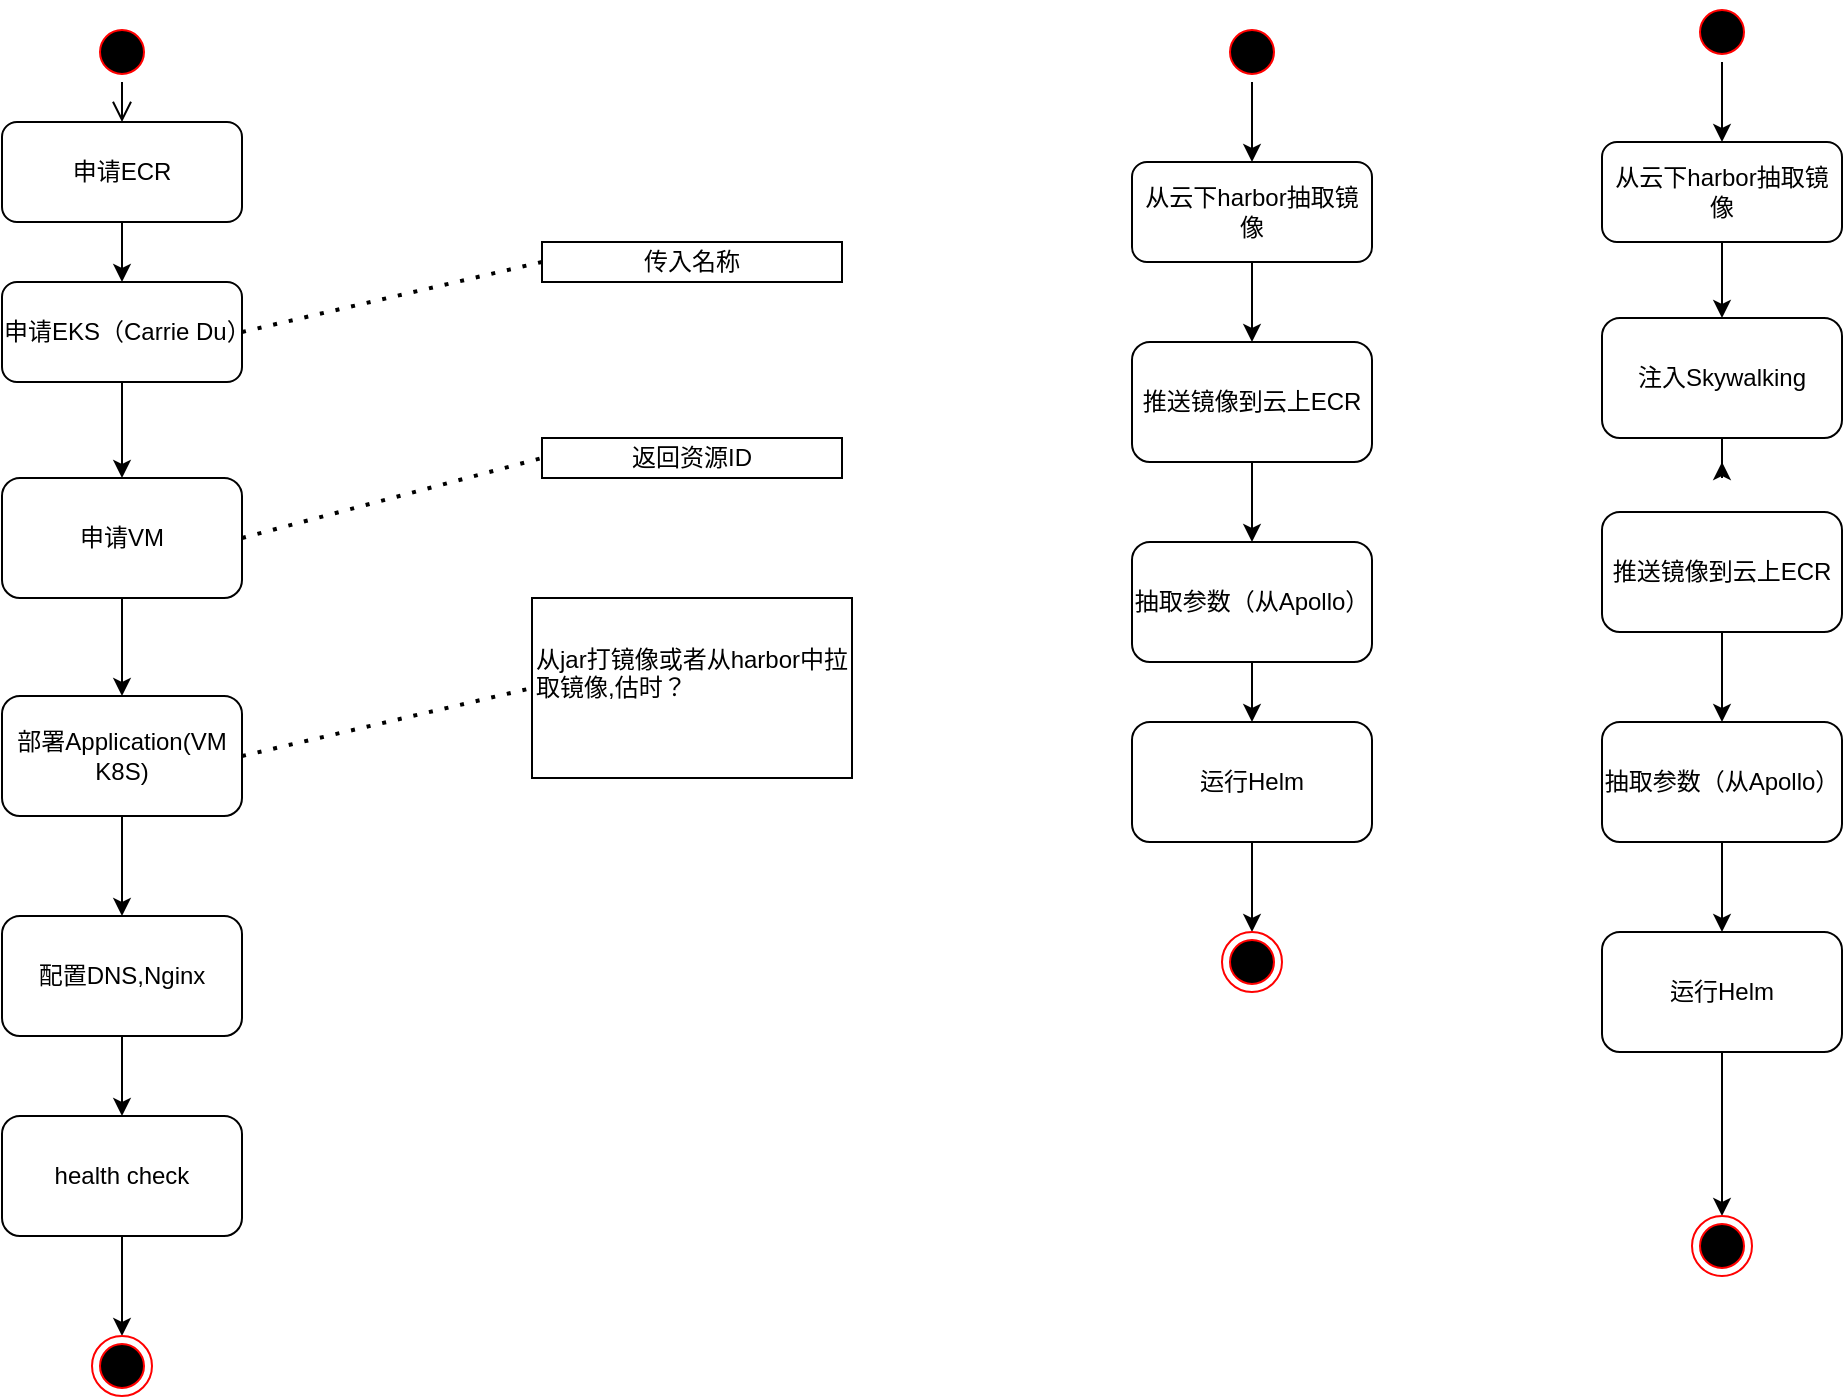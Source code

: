 <mxfile version="13.8.1" type="github">
  <diagram id="BMevfkKDMSV5yCwqt1LY" name="Page-1">
    <mxGraphModel dx="1094" dy="763" grid="1" gridSize="10" guides="1" tooltips="1" connect="1" arrows="1" fold="1" page="1" pageScale="1" pageWidth="1920" pageHeight="1200" math="0" shadow="0">
      <root>
        <mxCell id="0" />
        <mxCell id="1" parent="0" />
        <mxCell id="pzT-h00lOB3pdJxOEtcz-1" value="" style="ellipse;html=1;shape=startState;fillColor=#000000;strokeColor=#ff0000;" parent="1" vertex="1">
          <mxGeometry x="145" y="70" width="30" height="30" as="geometry" />
        </mxCell>
        <mxCell id="pzT-h00lOB3pdJxOEtcz-2" value="" style="edgeStyle=orthogonalEdgeStyle;html=1;verticalAlign=bottom;endArrow=open;endSize=8;entryX=0.5;entryY=0;entryDx=0;entryDy=0;" parent="1" source="pzT-h00lOB3pdJxOEtcz-1" target="CKKBYsWl8Wb_sM6-ShsY-4" edge="1">
          <mxGeometry relative="1" as="geometry">
            <mxPoint x="115" y="220" as="targetPoint" />
          </mxGeometry>
        </mxCell>
        <mxCell id="pzT-h00lOB3pdJxOEtcz-5" value="" style="edgeStyle=orthogonalEdgeStyle;rounded=0;orthogonalLoop=1;jettySize=auto;html=1;" parent="1" source="pzT-h00lOB3pdJxOEtcz-3" target="pzT-h00lOB3pdJxOEtcz-4" edge="1">
          <mxGeometry relative="1" as="geometry" />
        </mxCell>
        <mxCell id="pzT-h00lOB3pdJxOEtcz-3" value="&lt;div&gt;申请EKS（Carrie Du）&lt;/div&gt;" style="rounded=1;whiteSpace=wrap;html=1;" parent="1" vertex="1">
          <mxGeometry x="100" y="200" width="120" height="50" as="geometry" />
        </mxCell>
        <mxCell id="pzT-h00lOB3pdJxOEtcz-7" value="" style="edgeStyle=orthogonalEdgeStyle;rounded=0;orthogonalLoop=1;jettySize=auto;html=1;entryX=0.5;entryY=0;entryDx=0;entryDy=0;" parent="1" source="pzT-h00lOB3pdJxOEtcz-4" target="pzT-h00lOB3pdJxOEtcz-8" edge="1">
          <mxGeometry relative="1" as="geometry" />
        </mxCell>
        <mxCell id="pzT-h00lOB3pdJxOEtcz-4" value="&lt;div&gt;申请VM&lt;/div&gt;" style="whiteSpace=wrap;html=1;rounded=1;" parent="1" vertex="1">
          <mxGeometry x="100" y="298" width="120" height="60" as="geometry" />
        </mxCell>
        <mxCell id="pzT-h00lOB3pdJxOEtcz-9" value="" style="edgeStyle=orthogonalEdgeStyle;rounded=0;orthogonalLoop=1;jettySize=auto;html=1;entryX=0.5;entryY=0;entryDx=0;entryDy=0;exitX=0.5;exitY=1;exitDx=0;exitDy=0;" parent="1" source="pzT-h00lOB3pdJxOEtcz-6" target="pzT-h00lOB3pdJxOEtcz-10" edge="1">
          <mxGeometry relative="1" as="geometry" />
        </mxCell>
        <mxCell id="pzT-h00lOB3pdJxOEtcz-6" value="配置DNS,Nginx" style="whiteSpace=wrap;html=1;rounded=1;" parent="1" vertex="1">
          <mxGeometry x="100" y="517" width="120" height="60" as="geometry" />
        </mxCell>
        <mxCell id="pzT-h00lOB3pdJxOEtcz-11" value="" style="edgeStyle=orthogonalEdgeStyle;rounded=0;orthogonalLoop=1;jettySize=auto;html=1;" parent="1" source="pzT-h00lOB3pdJxOEtcz-8" target="pzT-h00lOB3pdJxOEtcz-6" edge="1">
          <mxGeometry relative="1" as="geometry" />
        </mxCell>
        <mxCell id="pzT-h00lOB3pdJxOEtcz-8" value="&lt;div&gt;部署Application(VM K8S)&lt;/div&gt;" style="whiteSpace=wrap;html=1;rounded=1;" parent="1" vertex="1">
          <mxGeometry x="100" y="407" width="120" height="60" as="geometry" />
        </mxCell>
        <mxCell id="pzT-h00lOB3pdJxOEtcz-13" style="edgeStyle=orthogonalEdgeStyle;rounded=0;orthogonalLoop=1;jettySize=auto;html=1;exitX=0.5;exitY=1;exitDx=0;exitDy=0;entryX=0.5;entryY=0;entryDx=0;entryDy=0;" parent="1" source="pzT-h00lOB3pdJxOEtcz-10" target="pzT-h00lOB3pdJxOEtcz-12" edge="1">
          <mxGeometry relative="1" as="geometry" />
        </mxCell>
        <mxCell id="pzT-h00lOB3pdJxOEtcz-10" value="health check" style="whiteSpace=wrap;html=1;rounded=1;" parent="1" vertex="1">
          <mxGeometry x="100" y="617" width="120" height="60" as="geometry" />
        </mxCell>
        <mxCell id="pzT-h00lOB3pdJxOEtcz-12" value="" style="ellipse;html=1;shape=endState;fillColor=#000000;strokeColor=#ff0000;" parent="1" vertex="1">
          <mxGeometry x="145" y="727" width="30" height="30" as="geometry" />
        </mxCell>
        <mxCell id="pzT-h00lOB3pdJxOEtcz-17" value="返回资源ID" style="text;html=1;align=center;verticalAlign=middle;whiteSpace=wrap;rounded=0;sketch=0;strokeColor=#000000;" parent="1" vertex="1">
          <mxGeometry x="370" y="278" width="150" height="20" as="geometry" />
        </mxCell>
        <mxCell id="pzT-h00lOB3pdJxOEtcz-18" value="" style="endArrow=none;dashed=1;html=1;dashPattern=1 3;strokeWidth=2;entryX=0;entryY=0.5;entryDx=0;entryDy=0;exitX=1;exitY=0.5;exitDx=0;exitDy=0;" parent="1" source="pzT-h00lOB3pdJxOEtcz-4" target="pzT-h00lOB3pdJxOEtcz-17" edge="1">
          <mxGeometry width="50" height="50" relative="1" as="geometry">
            <mxPoint x="430" y="500" as="sourcePoint" />
            <mxPoint x="480" y="450" as="targetPoint" />
          </mxGeometry>
        </mxCell>
        <mxCell id="CKKBYsWl8Wb_sM6-ShsY-1" value="" style="endArrow=none;dashed=1;html=1;dashPattern=1 3;strokeWidth=2;entryX=0;entryY=0.5;entryDx=0;entryDy=0;exitX=1;exitY=0.5;exitDx=0;exitDy=0;" edge="1" parent="1" source="pzT-h00lOB3pdJxOEtcz-3" target="CKKBYsWl8Wb_sM6-ShsY-6">
          <mxGeometry width="50" height="50" relative="1" as="geometry">
            <mxPoint x="220" y="328" as="sourcePoint" />
            <mxPoint x="330" y="295" as="targetPoint" />
          </mxGeometry>
        </mxCell>
        <mxCell id="CKKBYsWl8Wb_sM6-ShsY-2" value="&lt;div align=&quot;left&quot;&gt;从jar打镜像或者从harbor中拉取镜像,估时？&lt;/div&gt;&lt;div align=&quot;left&quot;&gt;&lt;br&gt;&lt;/div&gt;" style="text;html=1;align=left;verticalAlign=middle;whiteSpace=wrap;rounded=0;sketch=0;strokeColor=#000000;" vertex="1" parent="1">
          <mxGeometry x="365" y="358" width="160" height="90" as="geometry" />
        </mxCell>
        <mxCell id="CKKBYsWl8Wb_sM6-ShsY-3" value="" style="endArrow=none;dashed=1;html=1;dashPattern=1 3;strokeWidth=2;entryX=0;entryY=0.5;entryDx=0;entryDy=0;exitX=1;exitY=0.5;exitDx=0;exitDy=0;" edge="1" parent="1" source="pzT-h00lOB3pdJxOEtcz-8" target="CKKBYsWl8Wb_sM6-ShsY-2">
          <mxGeometry width="50" height="50" relative="1" as="geometry">
            <mxPoint x="220" y="328" as="sourcePoint" />
            <mxPoint x="370" y="270" as="targetPoint" />
          </mxGeometry>
        </mxCell>
        <mxCell id="CKKBYsWl8Wb_sM6-ShsY-5" style="edgeStyle=orthogonalEdgeStyle;rounded=0;orthogonalLoop=1;jettySize=auto;html=1;exitX=0.5;exitY=1;exitDx=0;exitDy=0;entryX=0.5;entryY=0;entryDx=0;entryDy=0;strokeColor=#000000;" edge="1" parent="1" source="CKKBYsWl8Wb_sM6-ShsY-4" target="pzT-h00lOB3pdJxOEtcz-3">
          <mxGeometry relative="1" as="geometry" />
        </mxCell>
        <mxCell id="CKKBYsWl8Wb_sM6-ShsY-4" value="申请ECR" style="rounded=1;whiteSpace=wrap;html=1;" vertex="1" parent="1">
          <mxGeometry x="100" y="120" width="120" height="50" as="geometry" />
        </mxCell>
        <mxCell id="CKKBYsWl8Wb_sM6-ShsY-6" value="传入名称" style="text;html=1;align=center;verticalAlign=middle;whiteSpace=wrap;rounded=0;sketch=0;strokeColor=#000000;" vertex="1" parent="1">
          <mxGeometry x="370" y="180" width="150" height="20" as="geometry" />
        </mxCell>
        <mxCell id="CKKBYsWl8Wb_sM6-ShsY-7" value="" style="ellipse;html=1;shape=startState;fillColor=#000000;strokeColor=#ff0000;" vertex="1" parent="1">
          <mxGeometry x="710" y="70" width="30" height="30" as="geometry" />
        </mxCell>
        <mxCell id="CKKBYsWl8Wb_sM6-ShsY-9" value="" style="edgeStyle=orthogonalEdgeStyle;rounded=0;orthogonalLoop=1;jettySize=auto;html=1;strokeColor=#000000;exitX=0.5;exitY=1;exitDx=0;exitDy=0;entryX=0.5;entryY=0;entryDx=0;entryDy=0;" edge="1" parent="1" source="CKKBYsWl8Wb_sM6-ShsY-7" target="CKKBYsWl8Wb_sM6-ShsY-8">
          <mxGeometry relative="1" as="geometry">
            <mxPoint x="830" y="100" as="targetPoint" />
          </mxGeometry>
        </mxCell>
        <mxCell id="CKKBYsWl8Wb_sM6-ShsY-11" value="" style="edgeStyle=orthogonalEdgeStyle;rounded=0;orthogonalLoop=1;jettySize=auto;html=1;strokeColor=#000000;" edge="1" parent="1" source="CKKBYsWl8Wb_sM6-ShsY-8" target="CKKBYsWl8Wb_sM6-ShsY-10">
          <mxGeometry relative="1" as="geometry" />
        </mxCell>
        <mxCell id="CKKBYsWl8Wb_sM6-ShsY-8" value="从云下harbor抽取镜像" style="rounded=1;whiteSpace=wrap;html=1;" vertex="1" parent="1">
          <mxGeometry x="665" y="140" width="120" height="50" as="geometry" />
        </mxCell>
        <mxCell id="CKKBYsWl8Wb_sM6-ShsY-13" value="" style="edgeStyle=orthogonalEdgeStyle;rounded=0;orthogonalLoop=1;jettySize=auto;html=1;strokeColor=#000000;" edge="1" parent="1" source="CKKBYsWl8Wb_sM6-ShsY-10" target="CKKBYsWl8Wb_sM6-ShsY-12">
          <mxGeometry relative="1" as="geometry" />
        </mxCell>
        <mxCell id="CKKBYsWl8Wb_sM6-ShsY-10" value="推送镜像到云上ECR" style="whiteSpace=wrap;html=1;rounded=1;" vertex="1" parent="1">
          <mxGeometry x="665" y="230" width="120" height="60" as="geometry" />
        </mxCell>
        <mxCell id="CKKBYsWl8Wb_sM6-ShsY-15" value="" style="edgeStyle=orthogonalEdgeStyle;rounded=0;orthogonalLoop=1;jettySize=auto;html=1;strokeColor=#000000;" edge="1" parent="1" source="CKKBYsWl8Wb_sM6-ShsY-12" target="CKKBYsWl8Wb_sM6-ShsY-14">
          <mxGeometry relative="1" as="geometry" />
        </mxCell>
        <mxCell id="CKKBYsWl8Wb_sM6-ShsY-12" value="抽取参数（从Apollo）" style="whiteSpace=wrap;html=1;rounded=1;" vertex="1" parent="1">
          <mxGeometry x="665" y="330" width="120" height="60" as="geometry" />
        </mxCell>
        <mxCell id="CKKBYsWl8Wb_sM6-ShsY-18" style="edgeStyle=orthogonalEdgeStyle;rounded=0;orthogonalLoop=1;jettySize=auto;html=1;exitX=0.5;exitY=1;exitDx=0;exitDy=0;entryX=0.5;entryY=0;entryDx=0;entryDy=0;strokeColor=#000000;" edge="1" parent="1" source="CKKBYsWl8Wb_sM6-ShsY-14" target="CKKBYsWl8Wb_sM6-ShsY-16">
          <mxGeometry relative="1" as="geometry" />
        </mxCell>
        <mxCell id="CKKBYsWl8Wb_sM6-ShsY-14" value="运行Helm" style="whiteSpace=wrap;html=1;rounded=1;" vertex="1" parent="1">
          <mxGeometry x="665" y="420" width="120" height="60" as="geometry" />
        </mxCell>
        <mxCell id="CKKBYsWl8Wb_sM6-ShsY-16" value="" style="ellipse;html=1;shape=endState;fillColor=#000000;strokeColor=#ff0000;" vertex="1" parent="1">
          <mxGeometry x="710" y="525" width="30" height="30" as="geometry" />
        </mxCell>
        <mxCell id="CKKBYsWl8Wb_sM6-ShsY-19" value="" style="ellipse;html=1;shape=startState;fillColor=#000000;strokeColor=#ff0000;" vertex="1" parent="1">
          <mxGeometry x="945" y="60" width="30" height="30" as="geometry" />
        </mxCell>
        <mxCell id="CKKBYsWl8Wb_sM6-ShsY-20" value="" style="edgeStyle=orthogonalEdgeStyle;rounded=0;orthogonalLoop=1;jettySize=auto;html=1;strokeColor=#000000;exitX=0.5;exitY=1;exitDx=0;exitDy=0;entryX=0.5;entryY=0;entryDx=0;entryDy=0;" edge="1" parent="1" source="CKKBYsWl8Wb_sM6-ShsY-19" target="CKKBYsWl8Wb_sM6-ShsY-22">
          <mxGeometry relative="1" as="geometry">
            <mxPoint x="1065" y="90" as="targetPoint" />
          </mxGeometry>
        </mxCell>
        <mxCell id="CKKBYsWl8Wb_sM6-ShsY-21" value="" style="edgeStyle=orthogonalEdgeStyle;rounded=0;orthogonalLoop=1;jettySize=auto;html=1;strokeColor=#000000;entryX=0.5;entryY=0;entryDx=0;entryDy=0;" edge="1" parent="1" source="CKKBYsWl8Wb_sM6-ShsY-22" target="CKKBYsWl8Wb_sM6-ShsY-30">
          <mxGeometry relative="1" as="geometry">
            <mxPoint x="960" y="210" as="targetPoint" />
          </mxGeometry>
        </mxCell>
        <mxCell id="CKKBYsWl8Wb_sM6-ShsY-22" value="从云下harbor抽取镜像" style="rounded=1;whiteSpace=wrap;html=1;" vertex="1" parent="1">
          <mxGeometry x="900" y="130" width="120" height="50" as="geometry" />
        </mxCell>
        <mxCell id="CKKBYsWl8Wb_sM6-ShsY-23" value="" style="edgeStyle=orthogonalEdgeStyle;rounded=0;orthogonalLoop=1;jettySize=auto;html=1;strokeColor=#000000;" edge="1" parent="1" source="CKKBYsWl8Wb_sM6-ShsY-24" target="CKKBYsWl8Wb_sM6-ShsY-26">
          <mxGeometry relative="1" as="geometry" />
        </mxCell>
        <mxCell id="CKKBYsWl8Wb_sM6-ShsY-24" value="推送镜像到云上ECR" style="whiteSpace=wrap;html=1;rounded=1;" vertex="1" parent="1">
          <mxGeometry x="900" y="315" width="120" height="60" as="geometry" />
        </mxCell>
        <mxCell id="CKKBYsWl8Wb_sM6-ShsY-25" value="" style="edgeStyle=orthogonalEdgeStyle;rounded=0;orthogonalLoop=1;jettySize=auto;html=1;strokeColor=#000000;" edge="1" parent="1" source="CKKBYsWl8Wb_sM6-ShsY-26" target="CKKBYsWl8Wb_sM6-ShsY-28">
          <mxGeometry relative="1" as="geometry" />
        </mxCell>
        <mxCell id="CKKBYsWl8Wb_sM6-ShsY-26" value="抽取参数（从Apollo）" style="whiteSpace=wrap;html=1;rounded=1;" vertex="1" parent="1">
          <mxGeometry x="900" y="420" width="120" height="60" as="geometry" />
        </mxCell>
        <mxCell id="CKKBYsWl8Wb_sM6-ShsY-27" style="edgeStyle=orthogonalEdgeStyle;rounded=0;orthogonalLoop=1;jettySize=auto;html=1;exitX=0.5;exitY=1;exitDx=0;exitDy=0;entryX=0.5;entryY=0;entryDx=0;entryDy=0;strokeColor=#000000;" edge="1" parent="1" source="CKKBYsWl8Wb_sM6-ShsY-28" target="CKKBYsWl8Wb_sM6-ShsY-29">
          <mxGeometry relative="1" as="geometry" />
        </mxCell>
        <mxCell id="CKKBYsWl8Wb_sM6-ShsY-28" value="运行Helm" style="whiteSpace=wrap;html=1;rounded=1;" vertex="1" parent="1">
          <mxGeometry x="900" y="525" width="120" height="60" as="geometry" />
        </mxCell>
        <mxCell id="CKKBYsWl8Wb_sM6-ShsY-29" value="" style="ellipse;html=1;shape=endState;fillColor=#000000;strokeColor=#ff0000;" vertex="1" parent="1">
          <mxGeometry x="945" y="667" width="30" height="30" as="geometry" />
        </mxCell>
        <mxCell id="CKKBYsWl8Wb_sM6-ShsY-31" value="" style="edgeStyle=orthogonalEdgeStyle;rounded=0;orthogonalLoop=1;jettySize=auto;html=1;strokeColor=#000000;" edge="1" parent="1" source="CKKBYsWl8Wb_sM6-ShsY-30">
          <mxGeometry relative="1" as="geometry">
            <mxPoint x="960" y="290" as="targetPoint" />
          </mxGeometry>
        </mxCell>
        <mxCell id="CKKBYsWl8Wb_sM6-ShsY-30" value="注入Skywalking" style="whiteSpace=wrap;html=1;rounded=1;" vertex="1" parent="1">
          <mxGeometry x="900" y="218" width="120" height="60" as="geometry" />
        </mxCell>
      </root>
    </mxGraphModel>
  </diagram>
</mxfile>
